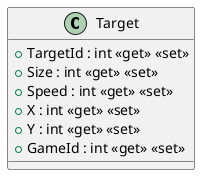 @startuml
class Target {
    + TargetId : int <<get>> <<set>>
    + Size : int <<get>> <<set>>
    + Speed : int <<get>> <<set>>
    + X : int <<get>> <<set>>
    + Y : int <<get>> <<set>>
    + GameId : int <<get>> <<set>>
}
@enduml
